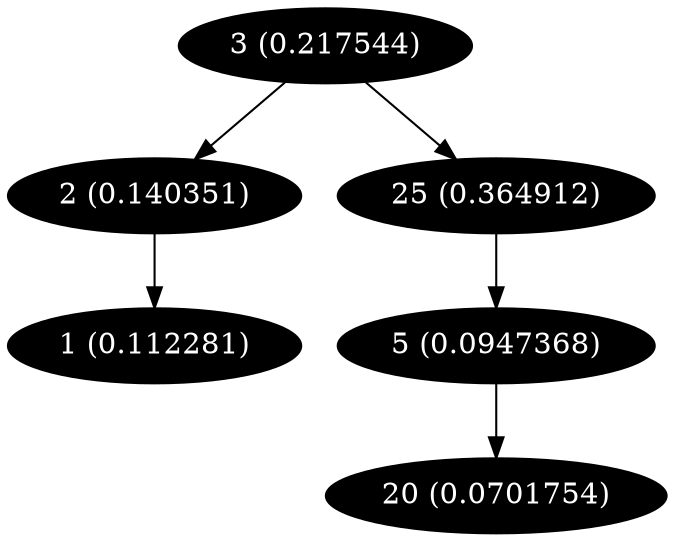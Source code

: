digraph G {
	"3 (0.217544)" [style=filled, fillcolor=black, fontcolor=white];
	"3 (0.217544)" -> "2 (0.140351)";
	"2 (0.140351)" [style=filled, fillcolor=black, fontcolor=white];
	"2 (0.140351)" -> "1 (0.112281)";
	"1 (0.112281)" [style=filled, fillcolor=black, fontcolor=white];
	"3 (0.217544)" -> "25 (0.364912)";
	"25 (0.364912)" [style=filled, fillcolor=black, fontcolor=white];
	"25 (0.364912)" -> "5 (0.0947368)";
	"5 (0.0947368)" [style=filled, fillcolor=black, fontcolor=white];
	"5 (0.0947368)" -> "20 (0.0701754)";
	"20 (0.0701754)" [style=filled, fillcolor=black, fontcolor=white];
}
